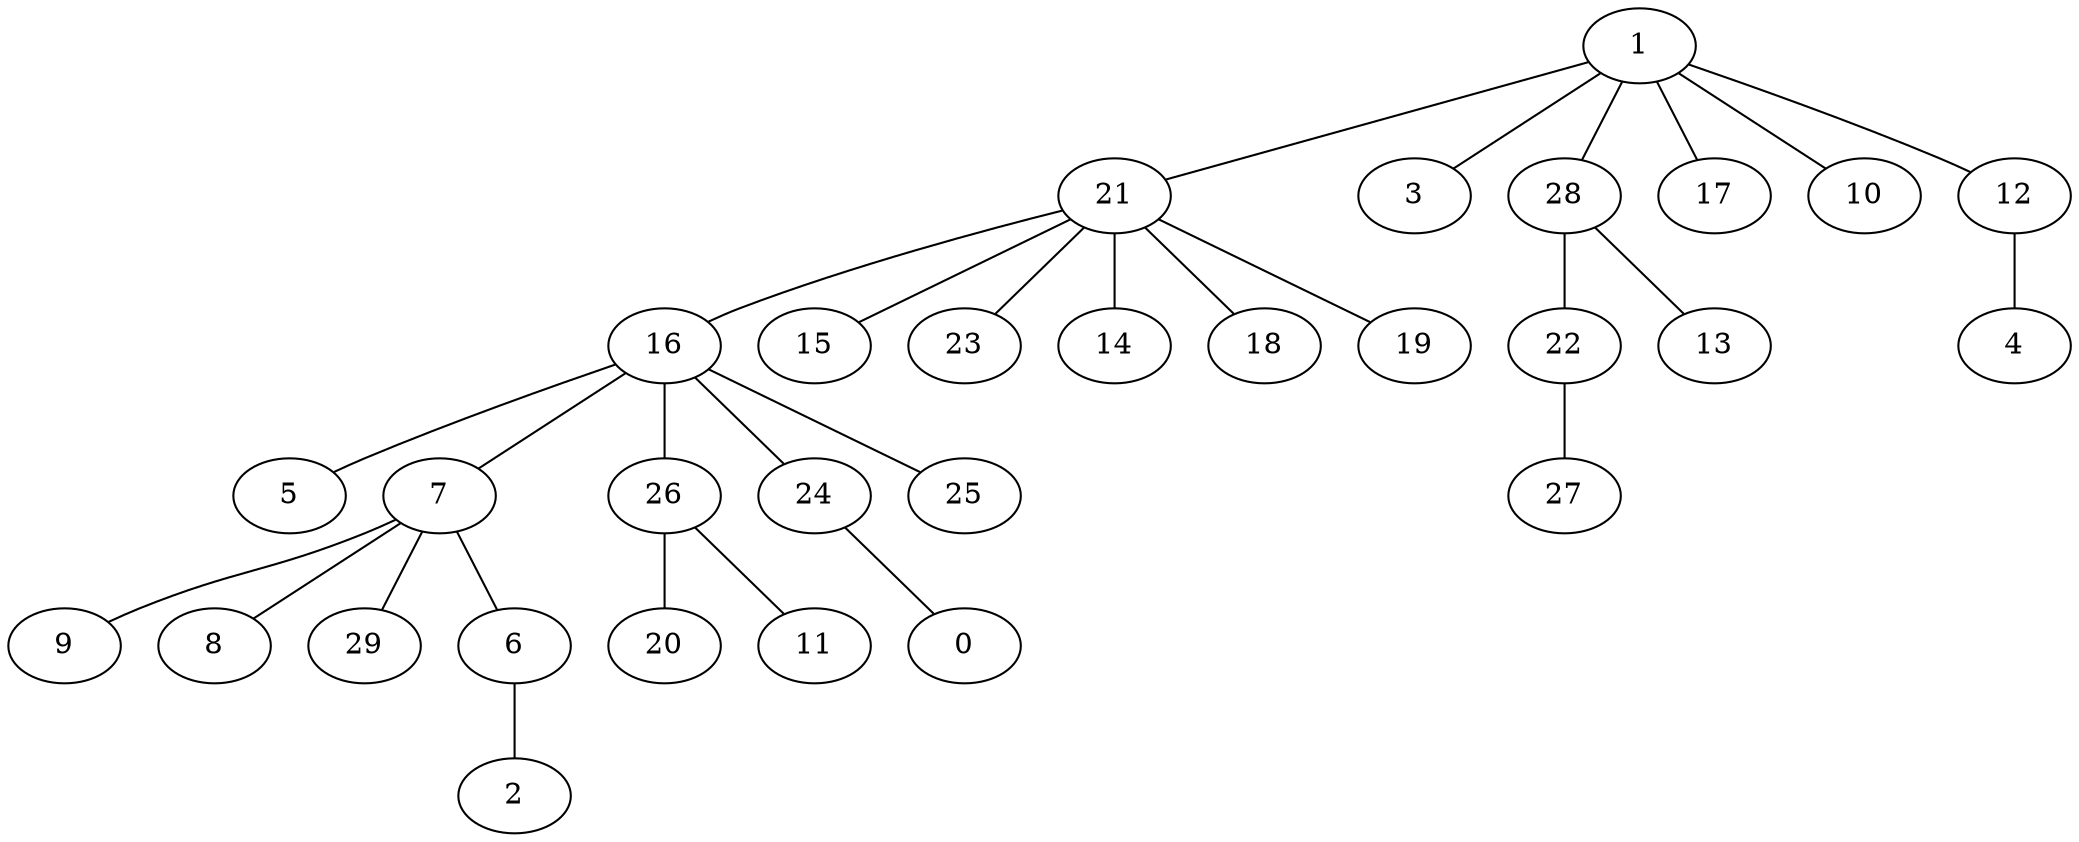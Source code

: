 graph {

1--21   
1--3   
21--16   
16--5   
16--7   
21--15   
21--23   
21--14   
16--26   
1--28   
21--18   
7--9   
1--17   
1--10   
16--24   
28--22   
1--12   
21--19   
7--8   
28--13   
26--20   
7--29   
26--11   
24--0   
7--6   
22--27   
12--4   
16--25   
6--2   
}
